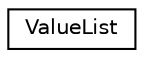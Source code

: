 digraph "Graphical Class Hierarchy"
{
 // LATEX_PDF_SIZE
  edge [fontname="Helvetica",fontsize="10",labelfontname="Helvetica",labelfontsize="10"];
  node [fontname="Helvetica",fontsize="10",shape=record];
  rankdir="LR";
  Node0 [label="ValueList",height=0.2,width=0.4,color="black", fillcolor="white", style="filled",URL="$db/d1b/sqlite3_8c.html#d6/dc4/structValueList",tooltip=" "];
}
